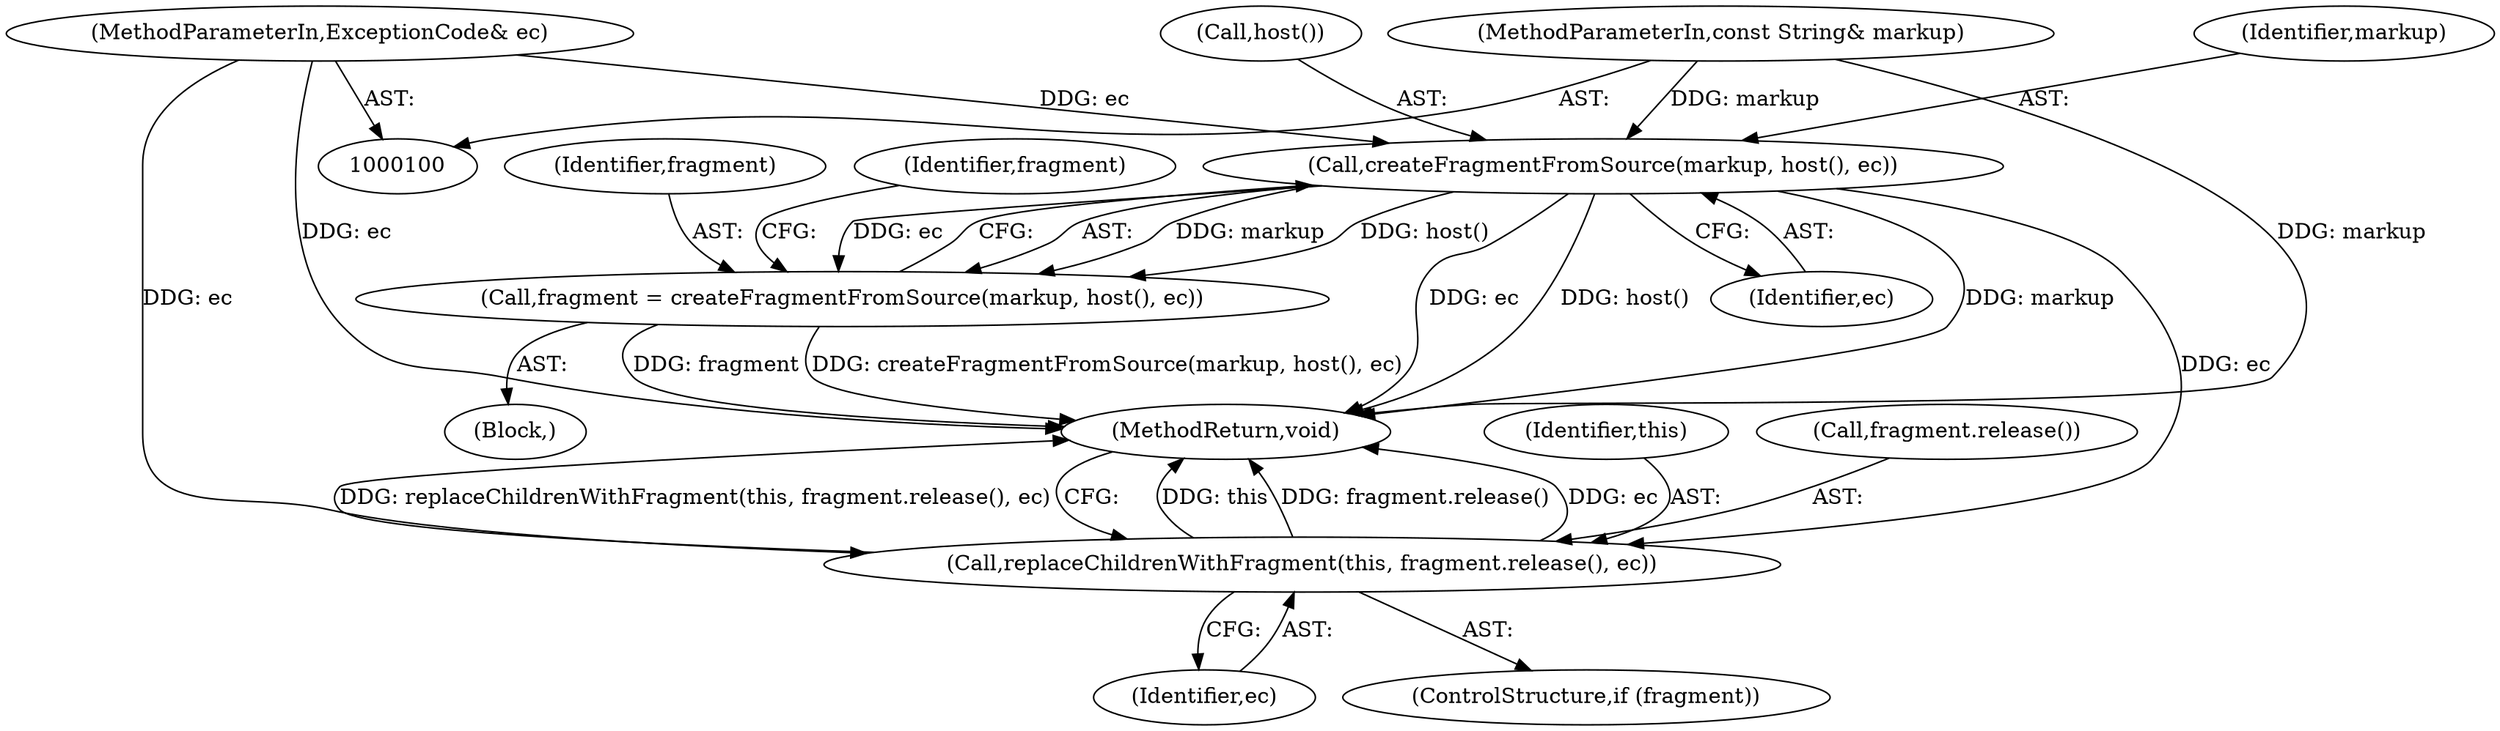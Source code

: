 digraph "1_Chrome_73edae623529f04c668268de49d00324b96166a2_2@API" {
"1000107" [label="(Call,createFragmentFromSource(markup, host(), ec))"];
"1000101" [label="(MethodParameterIn,const String& markup)"];
"1000102" [label="(MethodParameterIn,ExceptionCode& ec)"];
"1000105" [label="(Call,fragment = createFragmentFromSource(markup, host(), ec))"];
"1000113" [label="(Call,replaceChildrenWithFragment(this, fragment.release(), ec))"];
"1000116" [label="(Identifier,ec)"];
"1000109" [label="(Call,host())"];
"1000106" [label="(Identifier,fragment)"];
"1000114" [label="(Identifier,this)"];
"1000112" [label="(Identifier,fragment)"];
"1000107" [label="(Call,createFragmentFromSource(markup, host(), ec))"];
"1000117" [label="(MethodReturn,void)"];
"1000105" [label="(Call,fragment = createFragmentFromSource(markup, host(), ec))"];
"1000115" [label="(Call,fragment.release())"];
"1000108" [label="(Identifier,markup)"];
"1000102" [label="(MethodParameterIn,ExceptionCode& ec)"];
"1000113" [label="(Call,replaceChildrenWithFragment(this, fragment.release(), ec))"];
"1000103" [label="(Block,)"];
"1000111" [label="(ControlStructure,if (fragment))"];
"1000101" [label="(MethodParameterIn,const String& markup)"];
"1000110" [label="(Identifier,ec)"];
"1000107" -> "1000105"  [label="AST: "];
"1000107" -> "1000110"  [label="CFG: "];
"1000108" -> "1000107"  [label="AST: "];
"1000109" -> "1000107"  [label="AST: "];
"1000110" -> "1000107"  [label="AST: "];
"1000105" -> "1000107"  [label="CFG: "];
"1000107" -> "1000117"  [label="DDG: markup"];
"1000107" -> "1000117"  [label="DDG: ec"];
"1000107" -> "1000117"  [label="DDG: host()"];
"1000107" -> "1000105"  [label="DDG: markup"];
"1000107" -> "1000105"  [label="DDG: host()"];
"1000107" -> "1000105"  [label="DDG: ec"];
"1000101" -> "1000107"  [label="DDG: markup"];
"1000102" -> "1000107"  [label="DDG: ec"];
"1000107" -> "1000113"  [label="DDG: ec"];
"1000101" -> "1000100"  [label="AST: "];
"1000101" -> "1000117"  [label="DDG: markup"];
"1000102" -> "1000100"  [label="AST: "];
"1000102" -> "1000117"  [label="DDG: ec"];
"1000102" -> "1000113"  [label="DDG: ec"];
"1000105" -> "1000103"  [label="AST: "];
"1000106" -> "1000105"  [label="AST: "];
"1000112" -> "1000105"  [label="CFG: "];
"1000105" -> "1000117"  [label="DDG: createFragmentFromSource(markup, host(), ec)"];
"1000105" -> "1000117"  [label="DDG: fragment"];
"1000113" -> "1000111"  [label="AST: "];
"1000113" -> "1000116"  [label="CFG: "];
"1000114" -> "1000113"  [label="AST: "];
"1000115" -> "1000113"  [label="AST: "];
"1000116" -> "1000113"  [label="AST: "];
"1000117" -> "1000113"  [label="CFG: "];
"1000113" -> "1000117"  [label="DDG: this"];
"1000113" -> "1000117"  [label="DDG: fragment.release()"];
"1000113" -> "1000117"  [label="DDG: ec"];
"1000113" -> "1000117"  [label="DDG: replaceChildrenWithFragment(this, fragment.release(), ec)"];
}
